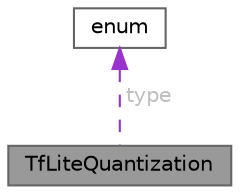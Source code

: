 digraph "TfLiteQuantization"
{
 // LATEX_PDF_SIZE
  bgcolor="transparent";
  edge [fontname=Helvetica,fontsize=10,labelfontname=Helvetica,labelfontsize=10];
  node [fontname=Helvetica,fontsize=10,shape=box,height=0.2,width=0.4];
  Node1 [id="Node000001",label="TfLiteQuantization",height=0.2,width=0.4,color="gray40", fillcolor="grey60", style="filled", fontcolor="black",tooltip="Structure specifying the quantization used by the tensor, if-any."];
  Node2 -> Node1 [id="edge1_Node000001_Node000002",dir="back",color="darkorchid3",style="dashed",tooltip=" ",label=" type",fontcolor="grey" ];
  Node2 [id="Node000002",label="enum",height=0.2,width=0.4,color="gray40", fillcolor="white", style="filled",tooltip=" "];
}
